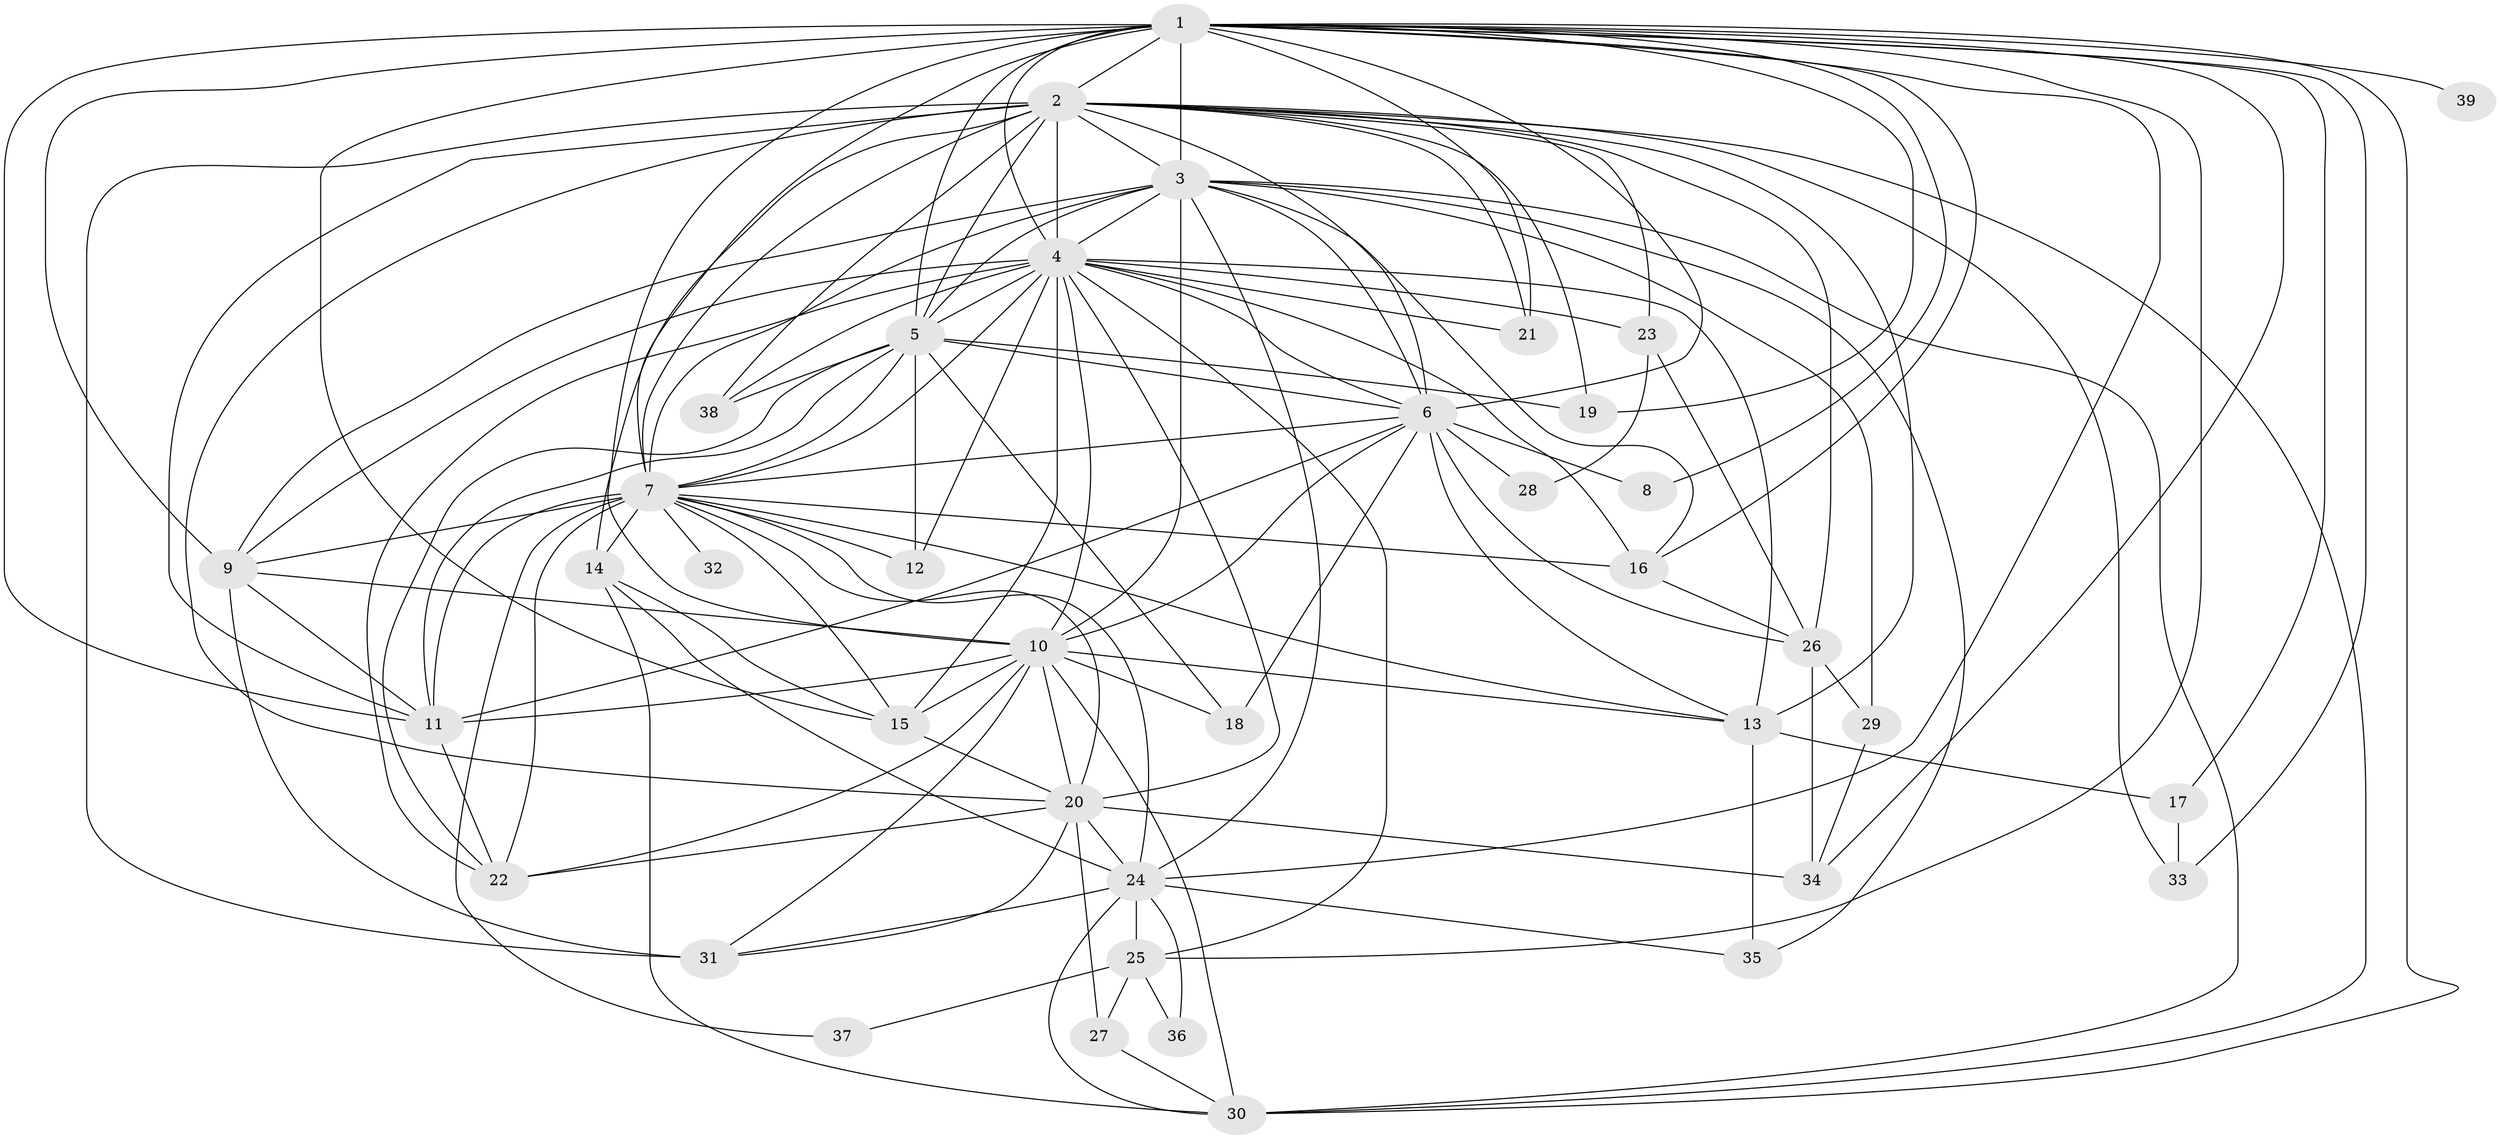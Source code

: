 // original degree distribution, {24: 0.008403361344537815, 18: 0.025210084033613446, 32: 0.008403361344537815, 29: 0.01680672268907563, 22: 0.008403361344537815, 23: 0.008403361344537815, 13: 0.008403361344537815, 3: 0.20168067226890757, 2: 0.5714285714285714, 7: 0.01680672268907563, 4: 0.058823529411764705, 6: 0.01680672268907563, 8: 0.008403361344537815, 5: 0.03361344537815126, 10: 0.008403361344537815}
// Generated by graph-tools (version 1.1) at 2025/49/03/04/25 22:49:39]
// undirected, 39 vertices, 131 edges
graph export_dot {
  node [color=gray90,style=filled];
  1;
  2;
  3;
  4;
  5;
  6;
  7;
  8;
  9;
  10;
  11;
  12;
  13;
  14;
  15;
  16;
  17;
  18;
  19;
  20;
  21;
  22;
  23;
  24;
  25;
  26;
  27;
  28;
  29;
  30;
  31;
  32;
  33;
  34;
  35;
  36;
  37;
  38;
  39;
  1 -- 2 [weight=4.0];
  1 -- 3 [weight=2.0];
  1 -- 4 [weight=2.0];
  1 -- 5 [weight=2.0];
  1 -- 6 [weight=2.0];
  1 -- 7 [weight=4.0];
  1 -- 8 [weight=2.0];
  1 -- 9 [weight=1.0];
  1 -- 10 [weight=1.0];
  1 -- 11 [weight=1.0];
  1 -- 15 [weight=2.0];
  1 -- 16 [weight=1.0];
  1 -- 17 [weight=3.0];
  1 -- 19 [weight=1.0];
  1 -- 21 [weight=1.0];
  1 -- 24 [weight=1.0];
  1 -- 25 [weight=2.0];
  1 -- 30 [weight=1.0];
  1 -- 33 [weight=2.0];
  1 -- 34 [weight=1.0];
  1 -- 39 [weight=1.0];
  2 -- 3 [weight=2.0];
  2 -- 4 [weight=3.0];
  2 -- 5 [weight=2.0];
  2 -- 6 [weight=3.0];
  2 -- 7 [weight=4.0];
  2 -- 11 [weight=1.0];
  2 -- 13 [weight=1.0];
  2 -- 14 [weight=3.0];
  2 -- 19 [weight=1.0];
  2 -- 20 [weight=1.0];
  2 -- 21 [weight=1.0];
  2 -- 23 [weight=1.0];
  2 -- 26 [weight=1.0];
  2 -- 30 [weight=1.0];
  2 -- 31 [weight=4.0];
  2 -- 33 [weight=2.0];
  2 -- 38 [weight=1.0];
  3 -- 4 [weight=1.0];
  3 -- 5 [weight=1.0];
  3 -- 6 [weight=1.0];
  3 -- 7 [weight=3.0];
  3 -- 9 [weight=1.0];
  3 -- 10 [weight=15.0];
  3 -- 16 [weight=1.0];
  3 -- 24 [weight=1.0];
  3 -- 29 [weight=1.0];
  3 -- 30 [weight=1.0];
  3 -- 35 [weight=1.0];
  4 -- 5 [weight=1.0];
  4 -- 6 [weight=1.0];
  4 -- 7 [weight=2.0];
  4 -- 9 [weight=1.0];
  4 -- 10 [weight=1.0];
  4 -- 12 [weight=1.0];
  4 -- 13 [weight=1.0];
  4 -- 15 [weight=7.0];
  4 -- 16 [weight=2.0];
  4 -- 20 [weight=1.0];
  4 -- 21 [weight=1.0];
  4 -- 22 [weight=1.0];
  4 -- 23 [weight=1.0];
  4 -- 25 [weight=1.0];
  4 -- 38 [weight=1.0];
  5 -- 6 [weight=2.0];
  5 -- 7 [weight=3.0];
  5 -- 11 [weight=1.0];
  5 -- 12 [weight=1.0];
  5 -- 18 [weight=3.0];
  5 -- 19 [weight=1.0];
  5 -- 22 [weight=1.0];
  5 -- 38 [weight=1.0];
  6 -- 7 [weight=2.0];
  6 -- 8 [weight=1.0];
  6 -- 10 [weight=1.0];
  6 -- 11 [weight=1.0];
  6 -- 13 [weight=1.0];
  6 -- 18 [weight=1.0];
  6 -- 26 [weight=2.0];
  6 -- 28 [weight=3.0];
  7 -- 9 [weight=1.0];
  7 -- 11 [weight=6.0];
  7 -- 12 [weight=1.0];
  7 -- 13 [weight=1.0];
  7 -- 14 [weight=1.0];
  7 -- 15 [weight=1.0];
  7 -- 16 [weight=1.0];
  7 -- 20 [weight=2.0];
  7 -- 22 [weight=1.0];
  7 -- 24 [weight=1.0];
  7 -- 32 [weight=3.0];
  7 -- 37 [weight=1.0];
  9 -- 10 [weight=1.0];
  9 -- 11 [weight=1.0];
  9 -- 31 [weight=1.0];
  10 -- 11 [weight=1.0];
  10 -- 13 [weight=1.0];
  10 -- 15 [weight=2.0];
  10 -- 18 [weight=3.0];
  10 -- 20 [weight=1.0];
  10 -- 22 [weight=1.0];
  10 -- 30 [weight=1.0];
  10 -- 31 [weight=1.0];
  11 -- 22 [weight=1.0];
  13 -- 17 [weight=2.0];
  13 -- 35 [weight=1.0];
  14 -- 15 [weight=1.0];
  14 -- 24 [weight=1.0];
  14 -- 30 [weight=1.0];
  15 -- 20 [weight=1.0];
  16 -- 26 [weight=1.0];
  17 -- 33 [weight=1.0];
  20 -- 22 [weight=1.0];
  20 -- 24 [weight=1.0];
  20 -- 27 [weight=1.0];
  20 -- 31 [weight=1.0];
  20 -- 34 [weight=1.0];
  23 -- 26 [weight=1.0];
  23 -- 28 [weight=1.0];
  24 -- 25 [weight=1.0];
  24 -- 30 [weight=1.0];
  24 -- 31 [weight=2.0];
  24 -- 35 [weight=1.0];
  24 -- 36 [weight=1.0];
  25 -- 27 [weight=1.0];
  25 -- 36 [weight=1.0];
  25 -- 37 [weight=1.0];
  26 -- 29 [weight=1.0];
  26 -- 34 [weight=3.0];
  27 -- 30 [weight=1.0];
  29 -- 34 [weight=1.0];
}
